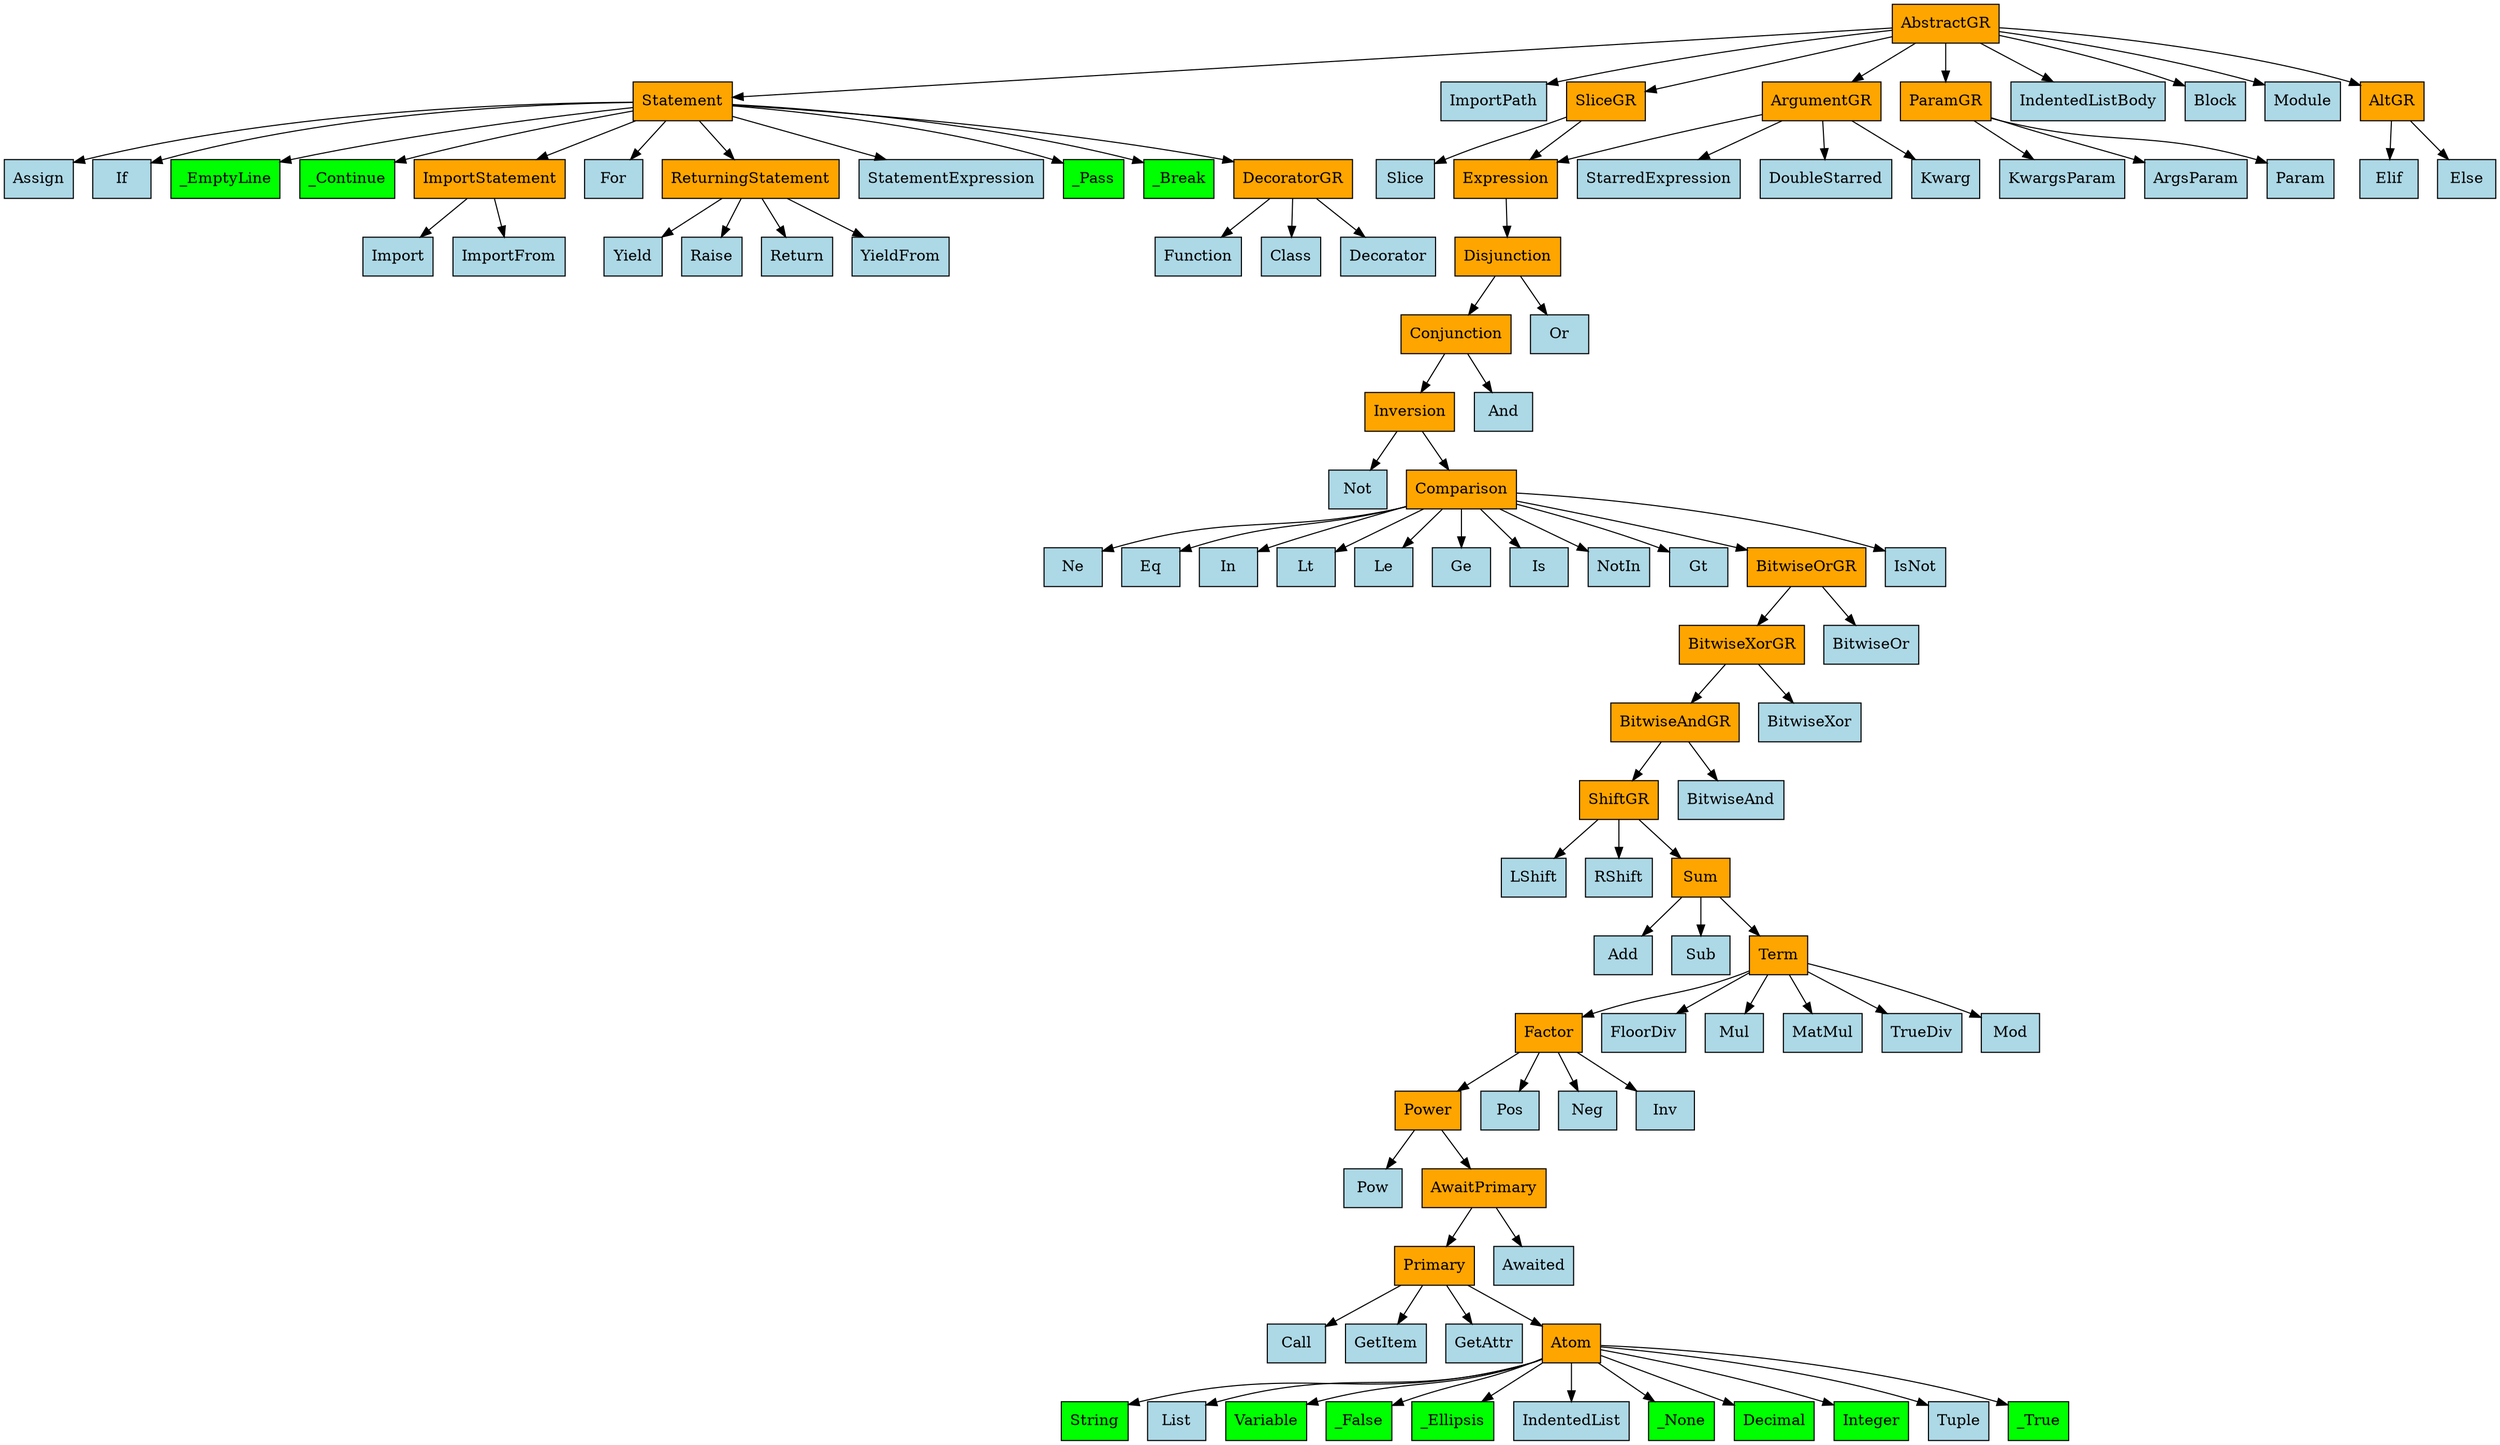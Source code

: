 digraph {
	0 [label=AbstractGR fillcolor=orange shape=rect style=filled]
	1 [label=Statement fillcolor=orange shape=rect style=filled]
	2 [label=ImportPath fillcolor=lightblue shape=rect style=filled]
	3 [label=ArgumentGR fillcolor=orange shape=rect style=filled]
	4 [label=ParamGR fillcolor=orange shape=rect style=filled]
	5 [label=IndentedListBody fillcolor=lightblue shape=rect style=filled]
	6 [label=Block fillcolor=lightblue shape=rect style=filled]
	7 [label=SliceGR fillcolor=orange shape=rect style=filled]
	8 [label=Module fillcolor=lightblue shape=rect style=filled]
	9 [label=AltGR fillcolor=orange shape=rect style=filled]
	10 [label=Assign fillcolor=lightblue shape=rect style=filled]
	11 [label=If fillcolor=lightblue shape=rect style=filled]
	12 [label=_EmptyLine fillcolor=lime shape=rect style=filled]
	13 [label=_Continue fillcolor=lime shape=rect style=filled]
	14 [label=ImportStatement fillcolor=orange shape=rect style=filled]
	15 [label=For fillcolor=lightblue shape=rect style=filled]
	16 [label=ReturningStatement fillcolor=orange shape=rect style=filled]
	17 [label=StatementExpression fillcolor=lightblue shape=rect style=filled]
	18 [label=_Pass fillcolor=lime shape=rect style=filled]
	19 [label=_Break fillcolor=lime shape=rect style=filled]
	20 [label=DecoratorGR fillcolor=orange shape=rect style=filled]
	21 [label=Yield fillcolor=lightblue shape=rect style=filled]
	22 [label=Raise fillcolor=lightblue shape=rect style=filled]
	23 [label=Return fillcolor=lightblue shape=rect style=filled]
	24 [label=YieldFrom fillcolor=lightblue shape=rect style=filled]
	25 [label=Function fillcolor=lightblue shape=rect style=filled]
	26 [label=Class fillcolor=lightblue shape=rect style=filled]
	27 [label=Decorator fillcolor=lightblue shape=rect style=filled]
	28 [label=Import fillcolor=lightblue shape=rect style=filled]
	29 [label=ImportFrom fillcolor=lightblue shape=rect style=filled]
	30 [label=Elif fillcolor=lightblue shape=rect style=filled]
	31 [label=Else fillcolor=lightblue shape=rect style=filled]
	32 [label=KwargsParam fillcolor=lightblue shape=rect style=filled]
	33 [label=ArgsParam fillcolor=lightblue shape=rect style=filled]
	34 [label=Param fillcolor=lightblue shape=rect style=filled]
	35 [label=Expression fillcolor=orange shape=rect style=filled]
	36 [label=Slice fillcolor=lightblue shape=rect style=filled]
	37 [label=Disjunction fillcolor=orange shape=rect style=filled]
	38 [label=Conjunction fillcolor=orange shape=rect style=filled]
	39 [label=Or fillcolor=lightblue shape=rect style=filled]
	40 [label=Inversion fillcolor=orange shape=rect style=filled]
	41 [label=And fillcolor=lightblue shape=rect style=filled]
	42 [label=Not fillcolor=lightblue shape=rect style=filled]
	43 [label=Comparison fillcolor=orange shape=rect style=filled]
	44 [label=Ne fillcolor=lightblue shape=rect style=filled]
	45 [label=Eq fillcolor=lightblue shape=rect style=filled]
	46 [label=In fillcolor=lightblue shape=rect style=filled]
	47 [label=Lt fillcolor=lightblue shape=rect style=filled]
	48 [label=Le fillcolor=lightblue shape=rect style=filled]
	49 [label=Ge fillcolor=lightblue shape=rect style=filled]
	50 [label=Is fillcolor=lightblue shape=rect style=filled]
	51 [label=NotIn fillcolor=lightblue shape=rect style=filled]
	52 [label=Gt fillcolor=lightblue shape=rect style=filled]
	53 [label=BitwiseOrGR fillcolor=orange shape=rect style=filled]
	54 [label=IsNot fillcolor=lightblue shape=rect style=filled]
	55 [label=BitwiseXorGR fillcolor=orange shape=rect style=filled]
	56 [label=BitwiseOr fillcolor=lightblue shape=rect style=filled]
	57 [label=BitwiseAndGR fillcolor=orange shape=rect style=filled]
	58 [label=BitwiseXor fillcolor=lightblue shape=rect style=filled]
	59 [label=ShiftGR fillcolor=orange shape=rect style=filled]
	60 [label=BitwiseAnd fillcolor=lightblue shape=rect style=filled]
	61 [label=LShift fillcolor=lightblue shape=rect style=filled]
	62 [label=RShift fillcolor=lightblue shape=rect style=filled]
	63 [label=Sum fillcolor=orange shape=rect style=filled]
	64 [label=Add fillcolor=lightblue shape=rect style=filled]
	65 [label=Sub fillcolor=lightblue shape=rect style=filled]
	66 [label=Term fillcolor=orange shape=rect style=filled]
	67 [label=Factor fillcolor=orange shape=rect style=filled]
	68 [label=FloorDiv fillcolor=lightblue shape=rect style=filled]
	69 [label=Mul fillcolor=lightblue shape=rect style=filled]
	70 [label=MatMul fillcolor=lightblue shape=rect style=filled]
	71 [label=TrueDiv fillcolor=lightblue shape=rect style=filled]
	72 [label=Mod fillcolor=lightblue shape=rect style=filled]
	73 [label=Power fillcolor=orange shape=rect style=filled]
	74 [label=Pos fillcolor=lightblue shape=rect style=filled]
	75 [label=Neg fillcolor=lightblue shape=rect style=filled]
	76 [label=Inv fillcolor=lightblue shape=rect style=filled]
	77 [label=Pow fillcolor=lightblue shape=rect style=filled]
	78 [label=AwaitPrimary fillcolor=orange shape=rect style=filled]
	79 [label=Primary fillcolor=orange shape=rect style=filled]
	80 [label=Awaited fillcolor=lightblue shape=rect style=filled]
	81 [label=Call fillcolor=lightblue shape=rect style=filled]
	82 [label=GetItem fillcolor=lightblue shape=rect style=filled]
	83 [label=GetAttr fillcolor=lightblue shape=rect style=filled]
	84 [label=Atom fillcolor=orange shape=rect style=filled]
	85 [label=String fillcolor=lime shape=rect style=filled]
	86 [label=List fillcolor=lightblue shape=rect style=filled]
	87 [label=Variable fillcolor=lime shape=rect style=filled]
	88 [label=_False fillcolor=lime shape=rect style=filled]
	89 [label=_Ellipsis fillcolor=lime shape=rect style=filled]
	90 [label=IndentedList fillcolor=lightblue shape=rect style=filled]
	91 [label=_None fillcolor=lime shape=rect style=filled]
	92 [label=Decimal fillcolor=lime shape=rect style=filled]
	93 [label=Integer fillcolor=lime shape=rect style=filled]
	94 [label=Tuple fillcolor=lightblue shape=rect style=filled]
	95 [label=_True fillcolor=lime shape=rect style=filled]
	96 [label=StarredExpression fillcolor=lightblue shape=rect style=filled]
	97 [label=DoubleStarred fillcolor=lightblue shape=rect style=filled]
	98 [label=Kwarg fillcolor=lightblue shape=rect style=filled]
	0 -> 1
	0 -> 2
	0 -> 3
	0 -> 4
	0 -> 5
	0 -> 6
	0 -> 7
	0 -> 8
	0 -> 9
	1 -> 10
	1 -> 11
	1 -> 12
	1 -> 13
	1 -> 14
	1 -> 15
	1 -> 16
	1 -> 17
	1 -> 18
	1 -> 19
	1 -> 20
	16 -> 21
	16 -> 22
	16 -> 23
	16 -> 24
	20 -> 25
	20 -> 26
	20 -> 27
	14 -> 28
	14 -> 29
	9 -> 30
	9 -> 31
	4 -> 32
	4 -> 33
	4 -> 34
	7 -> 35
	7 -> 36
	35 -> 37
	37 -> 38
	37 -> 39
	38 -> 40
	38 -> 41
	40 -> 42
	40 -> 43
	43 -> 44
	43 -> 45
	43 -> 46
	43 -> 47
	43 -> 48
	43 -> 49
	43 -> 50
	43 -> 51
	43 -> 52
	43 -> 53
	43 -> 54
	53 -> 55
	53 -> 56
	55 -> 57
	55 -> 58
	57 -> 59
	57 -> 60
	59 -> 61
	59 -> 62
	59 -> 63
	63 -> 64
	63 -> 65
	63 -> 66
	66 -> 67
	66 -> 68
	66 -> 69
	66 -> 70
	66 -> 71
	66 -> 72
	67 -> 73
	67 -> 74
	67 -> 75
	67 -> 76
	73 -> 77
	73 -> 78
	78 -> 79
	78 -> 80
	79 -> 81
	79 -> 82
	79 -> 83
	79 -> 84
	84 -> 85
	84 -> 86
	84 -> 87
	84 -> 88
	84 -> 89
	84 -> 90
	84 -> 91
	84 -> 92
	84 -> 93
	84 -> 94
	84 -> 95
	3 -> 96
	3 -> 97
	3 -> 98
	3 -> 35
}

